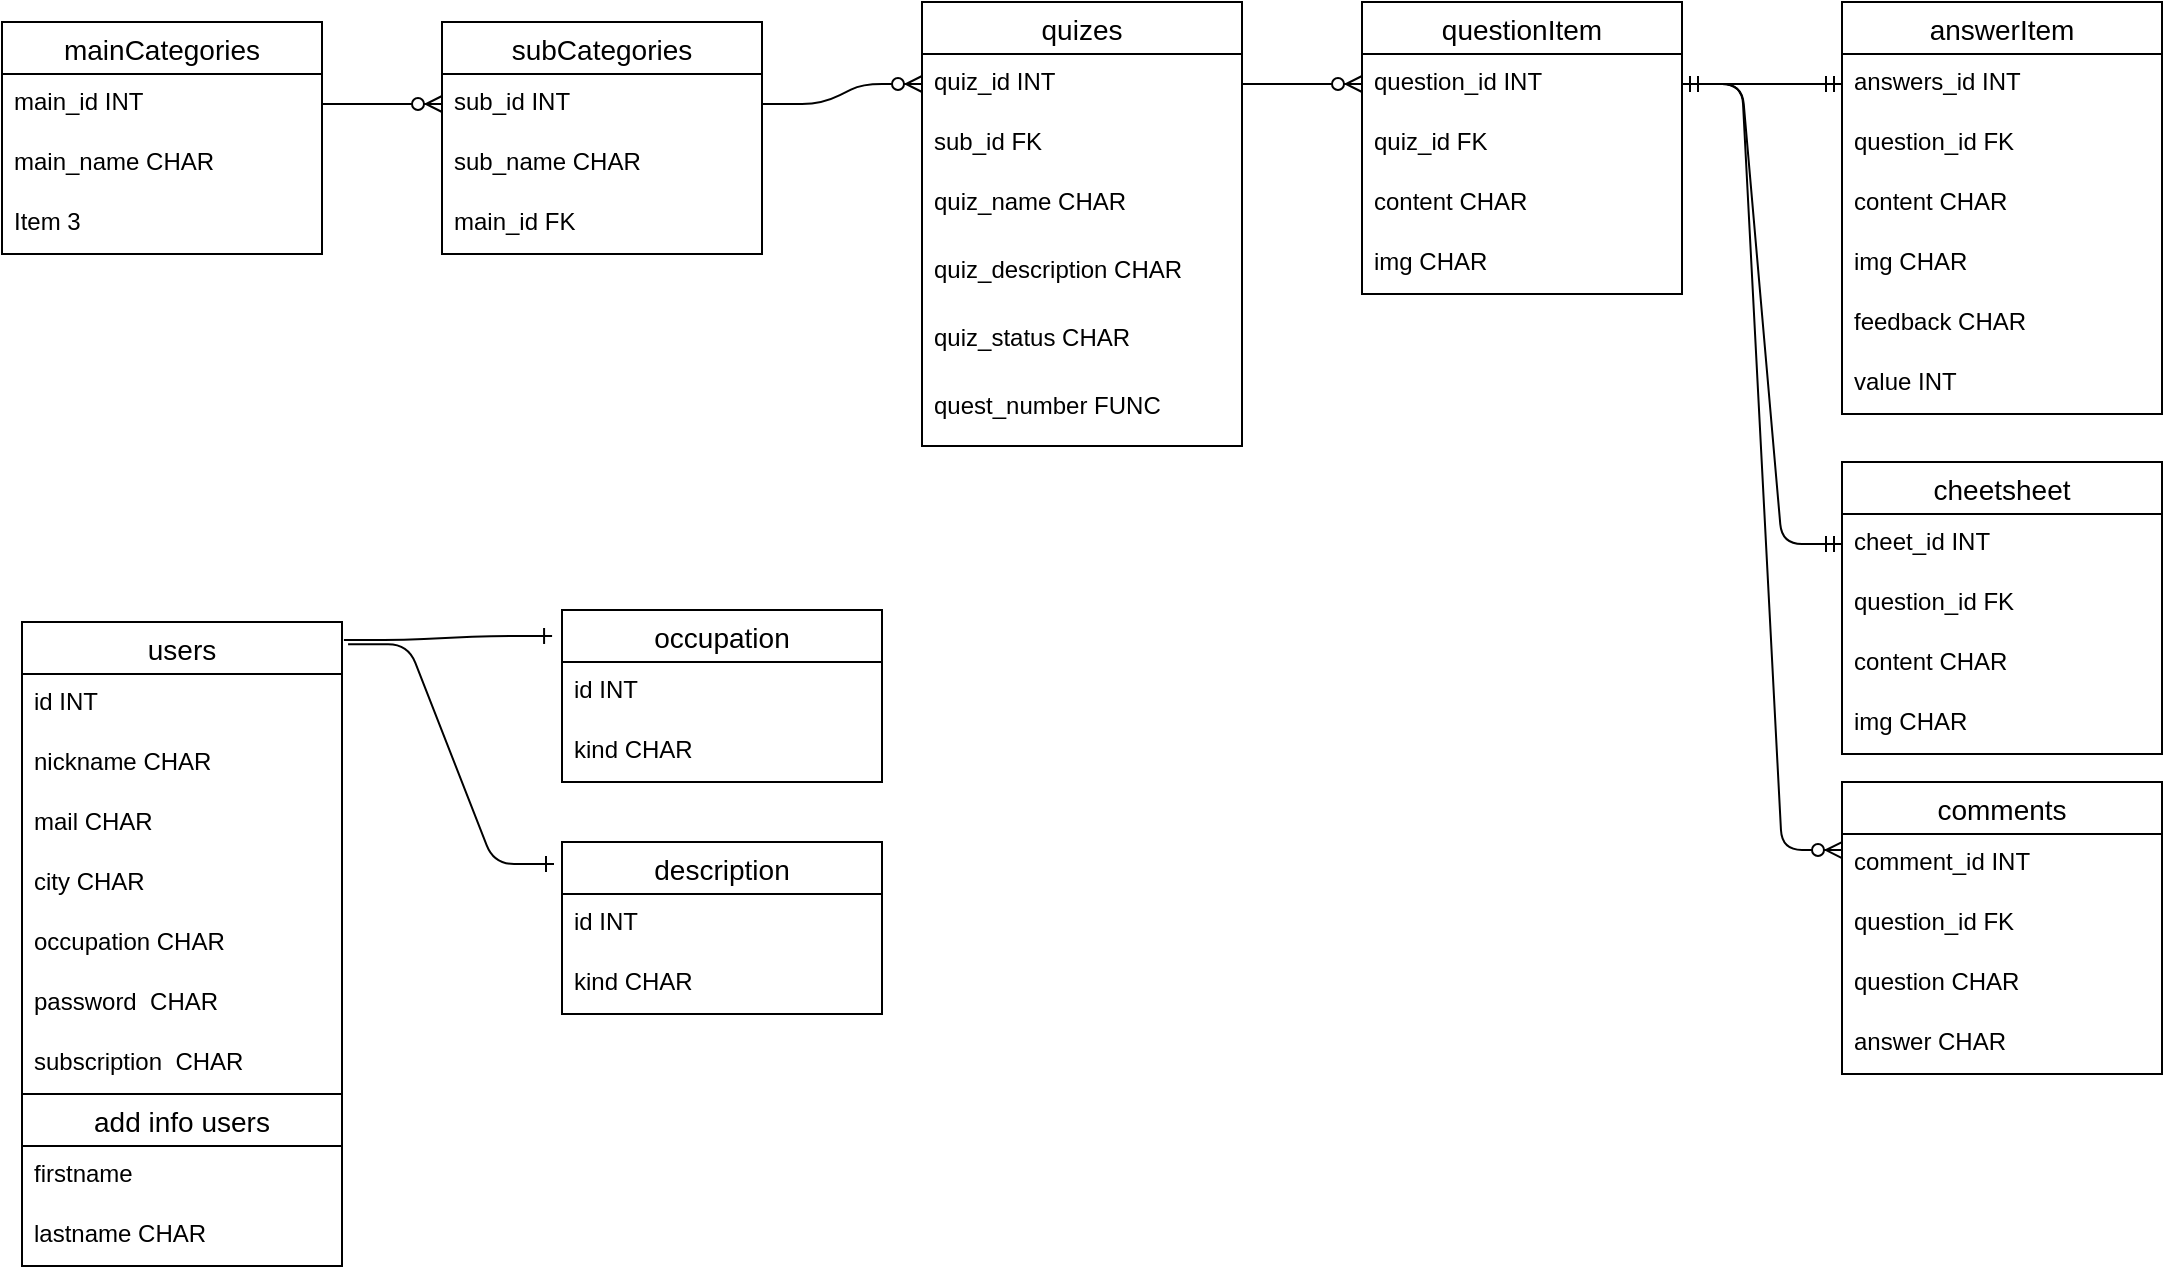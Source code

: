 <mxfile version="14.6.9" type="device"><diagram id="Sh6U8vQqggLnPI-xD5vq" name="Page-1"><mxGraphModel dx="868" dy="520" grid="1" gridSize="10" guides="1" tooltips="1" connect="1" arrows="1" fold="1" page="1" pageScale="1" pageWidth="827" pageHeight="1169" math="0" shadow="0"><root><mxCell id="0"/><mxCell id="1" parent="0"/><mxCell id="Mj5JlU7lsfpJ7jMZd_LW-1" value="mainCategories" style="swimlane;fontStyle=0;childLayout=stackLayout;horizontal=1;startSize=26;horizontalStack=0;resizeParent=1;resizeParentMax=0;resizeLast=0;collapsible=1;marginBottom=0;align=center;fontSize=14;" parent="1" vertex="1"><mxGeometry x="70" y="120" width="160" height="116" as="geometry"/></mxCell><mxCell id="Mj5JlU7lsfpJ7jMZd_LW-2" value="main_id INT" style="text;strokeColor=none;fillColor=none;spacingLeft=4;spacingRight=4;overflow=hidden;rotatable=0;points=[[0,0.5],[1,0.5]];portConstraint=eastwest;fontSize=12;" parent="Mj5JlU7lsfpJ7jMZd_LW-1" vertex="1"><mxGeometry y="26" width="160" height="30" as="geometry"/></mxCell><mxCell id="Mj5JlU7lsfpJ7jMZd_LW-3" value="main_name CHAR" style="text;strokeColor=none;fillColor=none;spacingLeft=4;spacingRight=4;overflow=hidden;rotatable=0;points=[[0,0.5],[1,0.5]];portConstraint=eastwest;fontSize=12;" parent="Mj5JlU7lsfpJ7jMZd_LW-1" vertex="1"><mxGeometry y="56" width="160" height="30" as="geometry"/></mxCell><mxCell id="Mj5JlU7lsfpJ7jMZd_LW-4" value="Item 3" style="text;strokeColor=none;fillColor=none;spacingLeft=4;spacingRight=4;overflow=hidden;rotatable=0;points=[[0,0.5],[1,0.5]];portConstraint=eastwest;fontSize=12;" parent="Mj5JlU7lsfpJ7jMZd_LW-1" vertex="1"><mxGeometry y="86" width="160" height="30" as="geometry"/></mxCell><mxCell id="Mj5JlU7lsfpJ7jMZd_LW-5" value="quizes" style="swimlane;fontStyle=0;childLayout=stackLayout;horizontal=1;startSize=26;horizontalStack=0;resizeParent=1;resizeParentMax=0;resizeLast=0;collapsible=1;marginBottom=0;align=center;fontSize=14;" parent="1" vertex="1"><mxGeometry x="530" y="110" width="160" height="222" as="geometry"/></mxCell><mxCell id="Mj5JlU7lsfpJ7jMZd_LW-6" value="quiz_id INT" style="text;strokeColor=none;fillColor=none;spacingLeft=4;spacingRight=4;overflow=hidden;rotatable=0;points=[[0,0.5],[1,0.5]];portConstraint=eastwest;fontSize=12;" parent="Mj5JlU7lsfpJ7jMZd_LW-5" vertex="1"><mxGeometry y="26" width="160" height="30" as="geometry"/></mxCell><mxCell id="Mj5JlU7lsfpJ7jMZd_LW-7" value="sub_id FK" style="text;strokeColor=none;fillColor=none;spacingLeft=4;spacingRight=4;overflow=hidden;rotatable=0;points=[[0,0.5],[1,0.5]];portConstraint=eastwest;fontSize=12;" parent="Mj5JlU7lsfpJ7jMZd_LW-5" vertex="1"><mxGeometry y="56" width="160" height="30" as="geometry"/></mxCell><mxCell id="Mj5JlU7lsfpJ7jMZd_LW-33" value="quiz_name CHAR" style="text;strokeColor=none;fillColor=none;spacingLeft=4;spacingRight=4;overflow=hidden;rotatable=0;points=[[0,0.5],[1,0.5]];portConstraint=eastwest;fontSize=12;" parent="Mj5JlU7lsfpJ7jMZd_LW-5" vertex="1"><mxGeometry y="86" width="160" height="34" as="geometry"/></mxCell><mxCell id="Mj5JlU7lsfpJ7jMZd_LW-50" value="quiz_description CHAR" style="text;strokeColor=none;fillColor=none;spacingLeft=4;spacingRight=4;overflow=hidden;rotatable=0;points=[[0,0.5],[1,0.5]];portConstraint=eastwest;fontSize=12;" parent="Mj5JlU7lsfpJ7jMZd_LW-5" vertex="1"><mxGeometry y="120" width="160" height="34" as="geometry"/></mxCell><mxCell id="Mj5JlU7lsfpJ7jMZd_LW-8" value="quiz_status CHAR" style="text;strokeColor=none;fillColor=none;spacingLeft=4;spacingRight=4;overflow=hidden;rotatable=0;points=[[0,0.5],[1,0.5]];portConstraint=eastwest;fontSize=12;" parent="Mj5JlU7lsfpJ7jMZd_LW-5" vertex="1"><mxGeometry y="154" width="160" height="34" as="geometry"/></mxCell><mxCell id="Mj5JlU7lsfpJ7jMZd_LW-51" value="quest_number FUNC" style="text;strokeColor=none;fillColor=none;spacingLeft=4;spacingRight=4;overflow=hidden;rotatable=0;points=[[0,0.5],[1,0.5]];portConstraint=eastwest;fontSize=12;" parent="Mj5JlU7lsfpJ7jMZd_LW-5" vertex="1"><mxGeometry y="188" width="160" height="34" as="geometry"/></mxCell><mxCell id="Mj5JlU7lsfpJ7jMZd_LW-9" value="" style="edgeStyle=entityRelationEdgeStyle;fontSize=12;html=1;endArrow=ERzeroToMany;endFill=1;exitX=1;exitY=0.5;exitDx=0;exitDy=0;entryX=0;entryY=0.5;entryDx=0;entryDy=0;" parent="1" source="Mj5JlU7lsfpJ7jMZd_LW-2" target="Mj5JlU7lsfpJ7jMZd_LW-11" edge="1"><mxGeometry width="100" height="100" relative="1" as="geometry"><mxPoint x="220" y="240" as="sourcePoint"/><mxPoint x="210" y="350" as="targetPoint"/></mxGeometry></mxCell><mxCell id="Mj5JlU7lsfpJ7jMZd_LW-10" value="subCategories" style="swimlane;fontStyle=0;childLayout=stackLayout;horizontal=1;startSize=26;horizontalStack=0;resizeParent=1;resizeParentMax=0;resizeLast=0;collapsible=1;marginBottom=0;align=center;fontSize=14;" parent="1" vertex="1"><mxGeometry x="290" y="120" width="160" height="116" as="geometry"/></mxCell><mxCell id="Mj5JlU7lsfpJ7jMZd_LW-11" value="sub_id INT" style="text;strokeColor=none;fillColor=none;spacingLeft=4;spacingRight=4;overflow=hidden;rotatable=0;points=[[0,0.5],[1,0.5]];portConstraint=eastwest;fontSize=12;" parent="Mj5JlU7lsfpJ7jMZd_LW-10" vertex="1"><mxGeometry y="26" width="160" height="30" as="geometry"/></mxCell><mxCell id="Mj5JlU7lsfpJ7jMZd_LW-12" value="sub_name CHAR" style="text;strokeColor=none;fillColor=none;spacingLeft=4;spacingRight=4;overflow=hidden;rotatable=0;points=[[0,0.5],[1,0.5]];portConstraint=eastwest;fontSize=12;" parent="Mj5JlU7lsfpJ7jMZd_LW-10" vertex="1"><mxGeometry y="56" width="160" height="30" as="geometry"/></mxCell><mxCell id="Mj5JlU7lsfpJ7jMZd_LW-13" value="main_id FK" style="text;strokeColor=none;fillColor=none;spacingLeft=4;spacingRight=4;overflow=hidden;rotatable=0;points=[[0,0.5],[1,0.5]];portConstraint=eastwest;fontSize=12;" parent="Mj5JlU7lsfpJ7jMZd_LW-10" vertex="1"><mxGeometry y="86" width="160" height="30" as="geometry"/></mxCell><mxCell id="Mj5JlU7lsfpJ7jMZd_LW-18" value="" style="edgeStyle=entityRelationEdgeStyle;fontSize=12;html=1;endArrow=ERzeroToMany;endFill=1;entryX=0;entryY=0.5;entryDx=0;entryDy=0;" parent="1" source="Mj5JlU7lsfpJ7jMZd_LW-11" target="Mj5JlU7lsfpJ7jMZd_LW-6" edge="1"><mxGeometry width="100" height="100" relative="1" as="geometry"><mxPoint x="360" y="320" as="sourcePoint"/><mxPoint x="460" y="220" as="targetPoint"/></mxGeometry></mxCell><mxCell id="Mj5JlU7lsfpJ7jMZd_LW-34" value="answerItem" style="swimlane;fontStyle=0;childLayout=stackLayout;horizontal=1;startSize=26;horizontalStack=0;resizeParent=1;resizeParentMax=0;resizeLast=0;collapsible=1;marginBottom=0;align=center;fontSize=14;" parent="1" vertex="1"><mxGeometry x="990" y="110" width="160" height="206" as="geometry"/></mxCell><mxCell id="Mj5JlU7lsfpJ7jMZd_LW-35" value="answers_id INT" style="text;strokeColor=none;fillColor=none;spacingLeft=4;spacingRight=4;overflow=hidden;rotatable=0;points=[[0,0.5],[1,0.5]];portConstraint=eastwest;fontSize=12;" parent="Mj5JlU7lsfpJ7jMZd_LW-34" vertex="1"><mxGeometry y="26" width="160" height="30" as="geometry"/></mxCell><mxCell id="Mj5JlU7lsfpJ7jMZd_LW-45" value="question_id FK" style="text;strokeColor=none;fillColor=none;spacingLeft=4;spacingRight=4;overflow=hidden;rotatable=0;points=[[0,0.5],[1,0.5]];portConstraint=eastwest;fontSize=12;" parent="Mj5JlU7lsfpJ7jMZd_LW-34" vertex="1"><mxGeometry y="56" width="160" height="30" as="geometry"/></mxCell><mxCell id="Mj5JlU7lsfpJ7jMZd_LW-36" value="content CHAR" style="text;strokeColor=none;fillColor=none;spacingLeft=4;spacingRight=4;overflow=hidden;rotatable=0;points=[[0,0.5],[1,0.5]];portConstraint=eastwest;fontSize=12;" parent="Mj5JlU7lsfpJ7jMZd_LW-34" vertex="1"><mxGeometry y="86" width="160" height="30" as="geometry"/></mxCell><mxCell id="Mj5JlU7lsfpJ7jMZd_LW-46" value="img CHAR" style="text;strokeColor=none;fillColor=none;spacingLeft=4;spacingRight=4;overflow=hidden;rotatable=0;points=[[0,0.5],[1,0.5]];portConstraint=eastwest;fontSize=12;" parent="Mj5JlU7lsfpJ7jMZd_LW-34" vertex="1"><mxGeometry y="116" width="160" height="30" as="geometry"/></mxCell><mxCell id="Mj5JlU7lsfpJ7jMZd_LW-47" value="feedback CHAR" style="text;strokeColor=none;fillColor=none;spacingLeft=4;spacingRight=4;overflow=hidden;rotatable=0;points=[[0,0.5],[1,0.5]];portConstraint=eastwest;fontSize=12;" parent="Mj5JlU7lsfpJ7jMZd_LW-34" vertex="1"><mxGeometry y="146" width="160" height="30" as="geometry"/></mxCell><mxCell id="Mj5JlU7lsfpJ7jMZd_LW-37" value="value INT" style="text;strokeColor=none;fillColor=none;spacingLeft=4;spacingRight=4;overflow=hidden;rotatable=0;points=[[0,0.5],[1,0.5]];portConstraint=eastwest;fontSize=12;" parent="Mj5JlU7lsfpJ7jMZd_LW-34" vertex="1"><mxGeometry y="176" width="160" height="30" as="geometry"/></mxCell><mxCell id="Mj5JlU7lsfpJ7jMZd_LW-38" value="questionItem" style="swimlane;fontStyle=0;childLayout=stackLayout;horizontal=1;startSize=26;horizontalStack=0;resizeParent=1;resizeParentMax=0;resizeLast=0;collapsible=1;marginBottom=0;align=center;fontSize=14;" parent="1" vertex="1"><mxGeometry x="750" y="110" width="160" height="146" as="geometry"/></mxCell><mxCell id="Mj5JlU7lsfpJ7jMZd_LW-39" value="question_id INT" style="text;strokeColor=none;fillColor=none;spacingLeft=4;spacingRight=4;overflow=hidden;rotatable=0;points=[[0,0.5],[1,0.5]];portConstraint=eastwest;fontSize=12;" parent="Mj5JlU7lsfpJ7jMZd_LW-38" vertex="1"><mxGeometry y="26" width="160" height="30" as="geometry"/></mxCell><mxCell id="Mj5JlU7lsfpJ7jMZd_LW-42" value="quiz_id FK" style="text;strokeColor=none;fillColor=none;spacingLeft=4;spacingRight=4;overflow=hidden;rotatable=0;points=[[0,0.5],[1,0.5]];portConstraint=eastwest;fontSize=12;" parent="Mj5JlU7lsfpJ7jMZd_LW-38" vertex="1"><mxGeometry y="56" width="160" height="30" as="geometry"/></mxCell><mxCell id="Mj5JlU7lsfpJ7jMZd_LW-40" value="content CHAR" style="text;strokeColor=none;fillColor=none;spacingLeft=4;spacingRight=4;overflow=hidden;rotatable=0;points=[[0,0.5],[1,0.5]];portConstraint=eastwest;fontSize=12;" parent="Mj5JlU7lsfpJ7jMZd_LW-38" vertex="1"><mxGeometry y="86" width="160" height="30" as="geometry"/></mxCell><mxCell id="Mj5JlU7lsfpJ7jMZd_LW-41" value="img CHAR" style="text;strokeColor=none;fillColor=none;spacingLeft=4;spacingRight=4;overflow=hidden;rotatable=0;points=[[0,0.5],[1,0.5]];portConstraint=eastwest;fontSize=12;" parent="Mj5JlU7lsfpJ7jMZd_LW-38" vertex="1"><mxGeometry y="116" width="160" height="30" as="geometry"/></mxCell><mxCell id="Mj5JlU7lsfpJ7jMZd_LW-43" value="" style="edgeStyle=entityRelationEdgeStyle;fontSize=12;html=1;endArrow=ERzeroToMany;endFill=1;exitX=1;exitY=0.5;exitDx=0;exitDy=0;entryX=0;entryY=0.5;entryDx=0;entryDy=0;" parent="1" source="Mj5JlU7lsfpJ7jMZd_LW-6" target="Mj5JlU7lsfpJ7jMZd_LW-39" edge="1"><mxGeometry width="100" height="100" relative="1" as="geometry"><mxPoint x="690" y="240" as="sourcePoint"/><mxPoint x="330" y="420" as="targetPoint"/></mxGeometry></mxCell><mxCell id="Mj5JlU7lsfpJ7jMZd_LW-53" value="cheetsheet" style="swimlane;fontStyle=0;childLayout=stackLayout;horizontal=1;startSize=26;horizontalStack=0;resizeParent=1;resizeParentMax=0;resizeLast=0;collapsible=1;marginBottom=0;align=center;fontSize=14;" parent="1" vertex="1"><mxGeometry x="990" y="340" width="160" height="146" as="geometry"/></mxCell><mxCell id="Mj5JlU7lsfpJ7jMZd_LW-54" value="cheet_id INT" style="text;strokeColor=none;fillColor=none;spacingLeft=4;spacingRight=4;overflow=hidden;rotatable=0;points=[[0,0.5],[1,0.5]];portConstraint=eastwest;fontSize=12;" parent="Mj5JlU7lsfpJ7jMZd_LW-53" vertex="1"><mxGeometry y="26" width="160" height="30" as="geometry"/></mxCell><mxCell id="Mj5JlU7lsfpJ7jMZd_LW-55" value="question_id FK" style="text;strokeColor=none;fillColor=none;spacingLeft=4;spacingRight=4;overflow=hidden;rotatable=0;points=[[0,0.5],[1,0.5]];portConstraint=eastwest;fontSize=12;" parent="Mj5JlU7lsfpJ7jMZd_LW-53" vertex="1"><mxGeometry y="56" width="160" height="30" as="geometry"/></mxCell><mxCell id="Mj5JlU7lsfpJ7jMZd_LW-56" value="content CHAR" style="text;strokeColor=none;fillColor=none;spacingLeft=4;spacingRight=4;overflow=hidden;rotatable=0;points=[[0,0.5],[1,0.5]];portConstraint=eastwest;fontSize=12;" parent="Mj5JlU7lsfpJ7jMZd_LW-53" vertex="1"><mxGeometry y="86" width="160" height="30" as="geometry"/></mxCell><mxCell id="Mj5JlU7lsfpJ7jMZd_LW-57" value="img CHAR" style="text;strokeColor=none;fillColor=none;spacingLeft=4;spacingRight=4;overflow=hidden;rotatable=0;points=[[0,0.5],[1,0.5]];portConstraint=eastwest;fontSize=12;" parent="Mj5JlU7lsfpJ7jMZd_LW-53" vertex="1"><mxGeometry y="116" width="160" height="30" as="geometry"/></mxCell><mxCell id="Mj5JlU7lsfpJ7jMZd_LW-60" value="" style="edgeStyle=entityRelationEdgeStyle;fontSize=12;html=1;endArrow=ERmandOne;startArrow=ERmandOne;entryX=0;entryY=0.5;entryDx=0;entryDy=0;" parent="1" source="Mj5JlU7lsfpJ7jMZd_LW-39" target="Mj5JlU7lsfpJ7jMZd_LW-54" edge="1"><mxGeometry width="100" height="100" relative="1" as="geometry"><mxPoint x="870" y="380" as="sourcePoint"/><mxPoint x="980" y="380" as="targetPoint"/></mxGeometry></mxCell><mxCell id="Mj5JlU7lsfpJ7jMZd_LW-61" value="" style="edgeStyle=entityRelationEdgeStyle;fontSize=12;html=1;endArrow=ERmandOne;startArrow=ERmandOne;" parent="1" source="Mj5JlU7lsfpJ7jMZd_LW-39" target="Mj5JlU7lsfpJ7jMZd_LW-35" edge="1"><mxGeometry width="100" height="100" relative="1" as="geometry"><mxPoint x="910" y="150" as="sourcePoint"/><mxPoint x="1010" y="130" as="targetPoint"/></mxGeometry></mxCell><mxCell id="Mj5JlU7lsfpJ7jMZd_LW-62" value="comments" style="swimlane;fontStyle=0;childLayout=stackLayout;horizontal=1;startSize=26;horizontalStack=0;resizeParent=1;resizeParentMax=0;resizeLast=0;collapsible=1;marginBottom=0;align=center;fontSize=14;" parent="1" vertex="1"><mxGeometry x="990" y="500" width="160" height="146" as="geometry"/></mxCell><mxCell id="Mj5JlU7lsfpJ7jMZd_LW-63" value="comment_id INT" style="text;strokeColor=none;fillColor=none;spacingLeft=4;spacingRight=4;overflow=hidden;rotatable=0;points=[[0,0.5],[1,0.5]];portConstraint=eastwest;fontSize=12;" parent="Mj5JlU7lsfpJ7jMZd_LW-62" vertex="1"><mxGeometry y="26" width="160" height="30" as="geometry"/></mxCell><mxCell id="Mj5JlU7lsfpJ7jMZd_LW-64" value="question_id FK" style="text;strokeColor=none;fillColor=none;spacingLeft=4;spacingRight=4;overflow=hidden;rotatable=0;points=[[0,0.5],[1,0.5]];portConstraint=eastwest;fontSize=12;" parent="Mj5JlU7lsfpJ7jMZd_LW-62" vertex="1"><mxGeometry y="56" width="160" height="30" as="geometry"/></mxCell><mxCell id="Mj5JlU7lsfpJ7jMZd_LW-65" value="question CHAR" style="text;strokeColor=none;fillColor=none;spacingLeft=4;spacingRight=4;overflow=hidden;rotatable=0;points=[[0,0.5],[1,0.5]];portConstraint=eastwest;fontSize=12;" parent="Mj5JlU7lsfpJ7jMZd_LW-62" vertex="1"><mxGeometry y="86" width="160" height="30" as="geometry"/></mxCell><mxCell id="Mj5JlU7lsfpJ7jMZd_LW-66" value="answer CHAR" style="text;strokeColor=none;fillColor=none;spacingLeft=4;spacingRight=4;overflow=hidden;rotatable=0;points=[[0,0.5],[1,0.5]];portConstraint=eastwest;fontSize=12;" parent="Mj5JlU7lsfpJ7jMZd_LW-62" vertex="1"><mxGeometry y="116" width="160" height="30" as="geometry"/></mxCell><mxCell id="Mj5JlU7lsfpJ7jMZd_LW-67" value="" style="edgeStyle=entityRelationEdgeStyle;fontSize=12;html=1;endArrow=ERzeroToMany;endFill=1;entryX=0;entryY=0.267;entryDx=0;entryDy=0;entryPerimeter=0;" parent="1" source="Mj5JlU7lsfpJ7jMZd_LW-39" target="Mj5JlU7lsfpJ7jMZd_LW-63" edge="1"><mxGeometry width="100" height="100" relative="1" as="geometry"><mxPoint x="860" y="600" as="sourcePoint"/><mxPoint x="960" y="500" as="targetPoint"/></mxGeometry></mxCell><mxCell id="0BxcmA0UElqZ5En8qSeh-1" value="add info users" style="swimlane;fontStyle=0;childLayout=stackLayout;horizontal=1;startSize=26;horizontalStack=0;resizeParent=1;resizeParentMax=0;resizeLast=0;collapsible=1;marginBottom=0;align=center;fontSize=14;" vertex="1" parent="1"><mxGeometry x="80" y="656" width="160" height="86" as="geometry"/></mxCell><mxCell id="0BxcmA0UElqZ5En8qSeh-2" value="firstname" style="text;strokeColor=none;fillColor=none;spacingLeft=4;spacingRight=4;overflow=hidden;rotatable=0;points=[[0,0.5],[1,0.5]];portConstraint=eastwest;fontSize=12;" vertex="1" parent="0BxcmA0UElqZ5En8qSeh-1"><mxGeometry y="26" width="160" height="30" as="geometry"/></mxCell><mxCell id="0BxcmA0UElqZ5En8qSeh-3" value="lastname CHAR" style="text;strokeColor=none;fillColor=none;spacingLeft=4;spacingRight=4;overflow=hidden;rotatable=0;points=[[0,0.5],[1,0.5]];portConstraint=eastwest;fontSize=12;" vertex="1" parent="0BxcmA0UElqZ5En8qSeh-1"><mxGeometry y="56" width="160" height="30" as="geometry"/></mxCell><mxCell id="0BxcmA0UElqZ5En8qSeh-12" value="users" style="swimlane;fontStyle=0;childLayout=stackLayout;horizontal=1;startSize=26;horizontalStack=0;resizeParent=1;resizeParentMax=0;resizeLast=0;collapsible=1;marginBottom=0;align=center;fontSize=14;" vertex="1" parent="1"><mxGeometry x="80" y="420" width="160" height="236" as="geometry"/></mxCell><mxCell id="0BxcmA0UElqZ5En8qSeh-13" value="id INT" style="text;strokeColor=none;fillColor=none;spacingLeft=4;spacingRight=4;overflow=hidden;rotatable=0;points=[[0,0.5],[1,0.5]];portConstraint=eastwest;fontSize=12;" vertex="1" parent="0BxcmA0UElqZ5En8qSeh-12"><mxGeometry y="26" width="160" height="30" as="geometry"/></mxCell><mxCell id="0BxcmA0UElqZ5En8qSeh-14" value="nickname CHAR" style="text;strokeColor=none;fillColor=none;spacingLeft=4;spacingRight=4;overflow=hidden;rotatable=0;points=[[0,0.5],[1,0.5]];portConstraint=eastwest;fontSize=12;" vertex="1" parent="0BxcmA0UElqZ5En8qSeh-12"><mxGeometry y="56" width="160" height="30" as="geometry"/></mxCell><mxCell id="0BxcmA0UElqZ5En8qSeh-15" value="mail CHAR" style="text;strokeColor=none;fillColor=none;spacingLeft=4;spacingRight=4;overflow=hidden;rotatable=0;points=[[0,0.5],[1,0.5]];portConstraint=eastwest;fontSize=12;" vertex="1" parent="0BxcmA0UElqZ5En8qSeh-12"><mxGeometry y="86" width="160" height="30" as="geometry"/></mxCell><mxCell id="0BxcmA0UElqZ5En8qSeh-16" value="city CHAR" style="text;strokeColor=none;fillColor=none;spacingLeft=4;spacingRight=4;overflow=hidden;rotatable=0;points=[[0,0.5],[1,0.5]];portConstraint=eastwest;fontSize=12;" vertex="1" parent="0BxcmA0UElqZ5En8qSeh-12"><mxGeometry y="116" width="160" height="30" as="geometry"/></mxCell><mxCell id="0BxcmA0UElqZ5En8qSeh-17" value="occupation CHAR" style="text;strokeColor=none;fillColor=none;spacingLeft=4;spacingRight=4;overflow=hidden;rotatable=0;points=[[0,0.5],[1,0.5]];portConstraint=eastwest;fontSize=12;" vertex="1" parent="0BxcmA0UElqZ5En8qSeh-12"><mxGeometry y="146" width="160" height="30" as="geometry"/></mxCell><mxCell id="0BxcmA0UElqZ5En8qSeh-18" value="password  CHAR" style="text;strokeColor=none;fillColor=none;spacingLeft=4;spacingRight=4;overflow=hidden;rotatable=0;points=[[0,0.5],[1,0.5]];portConstraint=eastwest;fontSize=12;" vertex="1" parent="0BxcmA0UElqZ5En8qSeh-12"><mxGeometry y="176" width="160" height="30" as="geometry"/></mxCell><mxCell id="0BxcmA0UElqZ5En8qSeh-19" value="subscription  CHAR" style="text;strokeColor=none;fillColor=none;spacingLeft=4;spacingRight=4;overflow=hidden;rotatable=0;points=[[0,0.5],[1,0.5]];portConstraint=eastwest;fontSize=12;" vertex="1" parent="0BxcmA0UElqZ5En8qSeh-12"><mxGeometry y="206" width="160" height="30" as="geometry"/></mxCell><mxCell id="0BxcmA0UElqZ5En8qSeh-20" value="occupation" style="swimlane;fontStyle=0;childLayout=stackLayout;horizontal=1;startSize=26;horizontalStack=0;resizeParent=1;resizeParentMax=0;resizeLast=0;collapsible=1;marginBottom=0;align=center;fontSize=14;" vertex="1" parent="1"><mxGeometry x="350" y="414" width="160" height="86" as="geometry"/></mxCell><mxCell id="0BxcmA0UElqZ5En8qSeh-21" value="id INT" style="text;strokeColor=none;fillColor=none;spacingLeft=4;spacingRight=4;overflow=hidden;rotatable=0;points=[[0,0.5],[1,0.5]];portConstraint=eastwest;fontSize=12;" vertex="1" parent="0BxcmA0UElqZ5En8qSeh-20"><mxGeometry y="26" width="160" height="30" as="geometry"/></mxCell><mxCell id="0BxcmA0UElqZ5En8qSeh-22" value="kind CHAR" style="text;strokeColor=none;fillColor=none;spacingLeft=4;spacingRight=4;overflow=hidden;rotatable=0;points=[[0,0.5],[1,0.5]];portConstraint=eastwest;fontSize=12;" vertex="1" parent="0BxcmA0UElqZ5En8qSeh-20"><mxGeometry y="56" width="160" height="30" as="geometry"/></mxCell><mxCell id="0BxcmA0UElqZ5En8qSeh-23" value="description" style="swimlane;fontStyle=0;childLayout=stackLayout;horizontal=1;startSize=26;horizontalStack=0;resizeParent=1;resizeParentMax=0;resizeLast=0;collapsible=1;marginBottom=0;align=center;fontSize=14;" vertex="1" parent="1"><mxGeometry x="350" y="530" width="160" height="86" as="geometry"/></mxCell><mxCell id="0BxcmA0UElqZ5En8qSeh-24" value="id INT" style="text;strokeColor=none;fillColor=none;spacingLeft=4;spacingRight=4;overflow=hidden;rotatable=0;points=[[0,0.5],[1,0.5]];portConstraint=eastwest;fontSize=12;" vertex="1" parent="0BxcmA0UElqZ5En8qSeh-23"><mxGeometry y="26" width="160" height="30" as="geometry"/></mxCell><mxCell id="0BxcmA0UElqZ5En8qSeh-25" value="kind CHAR" style="text;strokeColor=none;fillColor=none;spacingLeft=4;spacingRight=4;overflow=hidden;rotatable=0;points=[[0,0.5],[1,0.5]];portConstraint=eastwest;fontSize=12;" vertex="1" parent="0BxcmA0UElqZ5En8qSeh-23"><mxGeometry y="56" width="160" height="30" as="geometry"/></mxCell><mxCell id="0BxcmA0UElqZ5En8qSeh-26" value="" style="edgeStyle=entityRelationEdgeStyle;fontSize=12;html=1;endArrow=ERone;endFill=1;exitX=1.006;exitY=0.038;exitDx=0;exitDy=0;exitPerimeter=0;entryX=-0.031;entryY=0.151;entryDx=0;entryDy=0;entryPerimeter=0;" edge="1" parent="1" source="0BxcmA0UElqZ5En8qSeh-12" target="0BxcmA0UElqZ5En8qSeh-20"><mxGeometry width="100" height="100" relative="1" as="geometry"><mxPoint x="390" y="610" as="sourcePoint"/><mxPoint x="490" y="510" as="targetPoint"/></mxGeometry></mxCell><mxCell id="0BxcmA0UElqZ5En8qSeh-27" value="" style="edgeStyle=entityRelationEdgeStyle;fontSize=12;html=1;endArrow=ERone;endFill=1;exitX=1.019;exitY=0.047;exitDx=0;exitDy=0;exitPerimeter=0;entryX=-0.025;entryY=0.128;entryDx=0;entryDy=0;entryPerimeter=0;" edge="1" parent="1" source="0BxcmA0UElqZ5En8qSeh-12" target="0BxcmA0UElqZ5En8qSeh-23"><mxGeometry width="100" height="100" relative="1" as="geometry"><mxPoint x="390" y="610" as="sourcePoint"/><mxPoint x="490" y="510" as="targetPoint"/></mxGeometry></mxCell></root></mxGraphModel></diagram></mxfile>